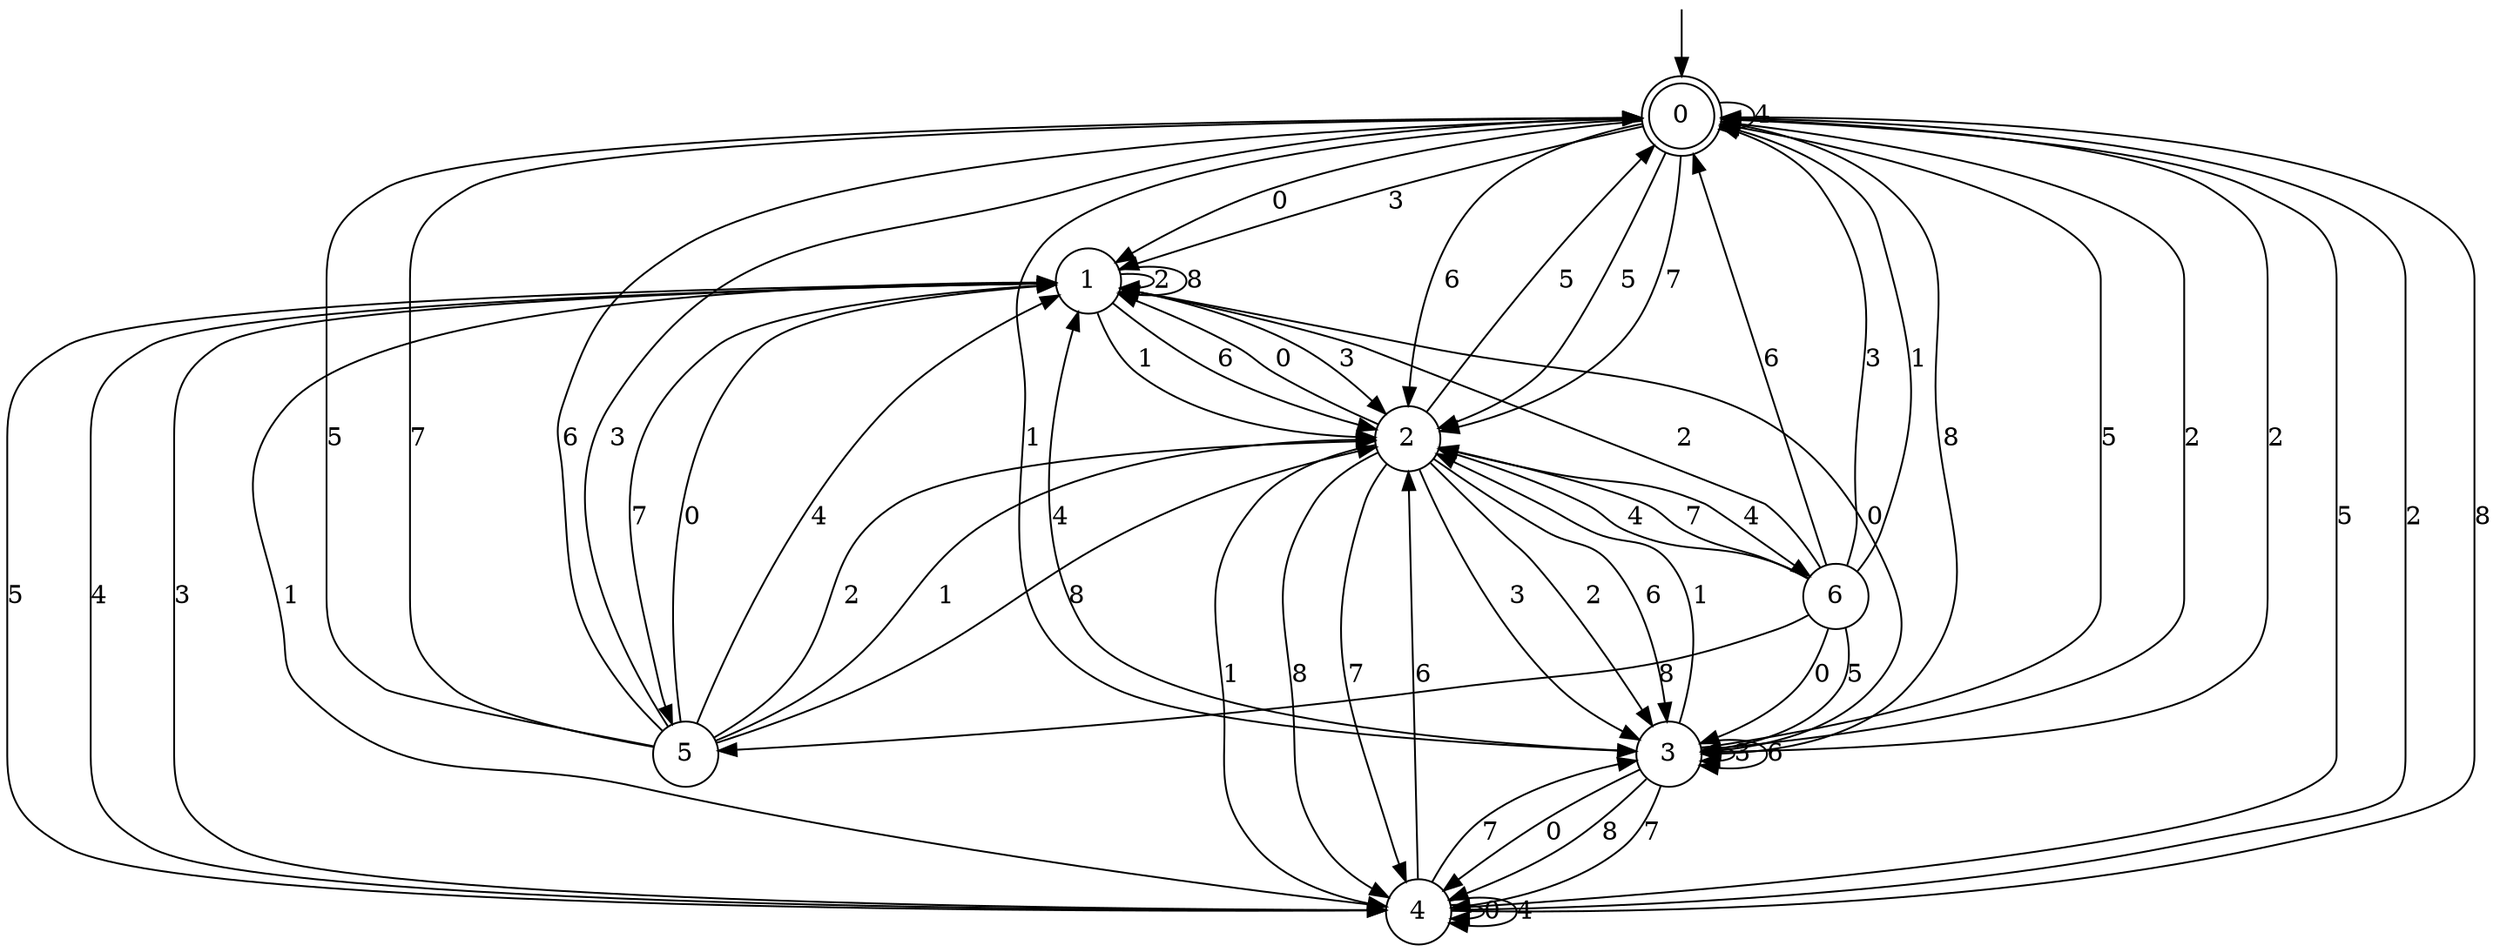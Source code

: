 digraph g {

	s0 [shape="doublecircle" label="0"];
	s1 [shape="circle" label="1"];
	s2 [shape="circle" label="2"];
	s3 [shape="circle" label="3"];
	s4 [shape="circle" label="4"];
	s5 [shape="circle" label="5"];
	s6 [shape="circle" label="6"];
	s0 -> s1 [label="3"];
	s0 -> s1 [label="0"];
	s0 -> s2 [label="5"];
	s0 -> s3 [label="2"];
	s0 -> s3 [label="1"];
	s0 -> s3 [label="8"];
	s0 -> s0 [label="4"];
	s0 -> s2 [label="7"];
	s0 -> s2 [label="6"];
	s1 -> s2 [label="3"];
	s1 -> s3 [label="0"];
	s1 -> s4 [label="5"];
	s1 -> s1 [label="2"];
	s1 -> s2 [label="1"];
	s1 -> s1 [label="8"];
	s1 -> s4 [label="4"];
	s1 -> s5 [label="7"];
	s1 -> s2 [label="6"];
	s2 -> s3 [label="3"];
	s2 -> s1 [label="0"];
	s2 -> s0 [label="5"];
	s2 -> s3 [label="2"];
	s2 -> s4 [label="1"];
	s2 -> s4 [label="8"];
	s2 -> s6 [label="4"];
	s2 -> s4 [label="7"];
	s2 -> s3 [label="6"];
	s3 -> s3 [label="3"];
	s3 -> s4 [label="0"];
	s3 -> s0 [label="5"];
	s3 -> s0 [label="2"];
	s3 -> s2 [label="1"];
	s3 -> s4 [label="8"];
	s3 -> s1 [label="4"];
	s3 -> s4 [label="7"];
	s3 -> s3 [label="6"];
	s4 -> s1 [label="3"];
	s4 -> s4 [label="0"];
	s4 -> s0 [label="5"];
	s4 -> s0 [label="2"];
	s4 -> s1 [label="1"];
	s4 -> s0 [label="8"];
	s4 -> s4 [label="4"];
	s4 -> s3 [label="7"];
	s4 -> s2 [label="6"];
	s5 -> s0 [label="3"];
	s5 -> s1 [label="0"];
	s5 -> s0 [label="5"];
	s5 -> s2 [label="2"];
	s5 -> s2 [label="1"];
	s5 -> s2 [label="8"];
	s5 -> s1 [label="4"];
	s5 -> s0 [label="7"];
	s5 -> s0 [label="6"];
	s6 -> s0 [label="3"];
	s6 -> s3 [label="0"];
	s6 -> s3 [label="5"];
	s6 -> s1 [label="2"];
	s6 -> s0 [label="1"];
	s6 -> s5 [label="8"];
	s6 -> s2 [label="4"];
	s6 -> s2 [label="7"];
	s6 -> s0 [label="6"];

__start0 [label="" shape="none" width="0" height="0"];
__start0 -> s0;

}
